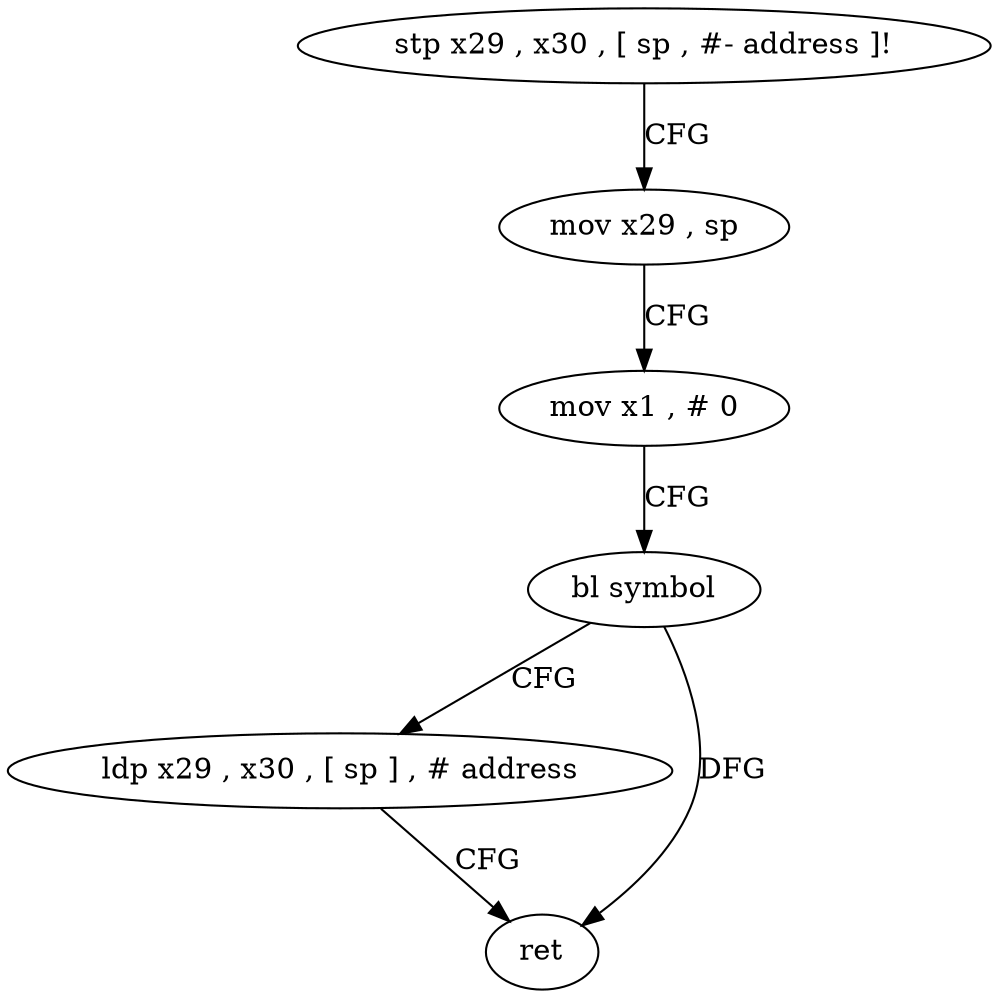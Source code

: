 digraph "func" {
"4230608" [label = "stp x29 , x30 , [ sp , #- address ]!" ]
"4230612" [label = "mov x29 , sp" ]
"4230616" [label = "mov x1 , # 0" ]
"4230620" [label = "bl symbol" ]
"4230624" [label = "ldp x29 , x30 , [ sp ] , # address" ]
"4230628" [label = "ret" ]
"4230608" -> "4230612" [ label = "CFG" ]
"4230612" -> "4230616" [ label = "CFG" ]
"4230616" -> "4230620" [ label = "CFG" ]
"4230620" -> "4230624" [ label = "CFG" ]
"4230620" -> "4230628" [ label = "DFG" ]
"4230624" -> "4230628" [ label = "CFG" ]
}
